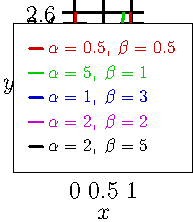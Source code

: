 import graph;
unitsize(1cm);

typedef real realfcn(real);

realfcn betaFunction(real alpha, real beta){
  return new real(real x){
    return gamma(alpha+beta)/(gamma(alpha)+gamma(beta))*x^(alpha-1)*(1-x)^(beta-1);
  };
};


real[][] ab=new real[][] {{0.5,0.5},{5,1},{1,3},{2,2},{2,5}};
pen[] p=new pen[] {0.8*red, 0.8*green, 0.8*blue, 0.8*magenta, black};

for (int i=0; i < 5; ++i) {
  draw(graph(betaFunction(ab[i][0],ab[i][1]),1e-5,1-1e-5), bp+p[i],
       legend="$\alpha="+(string)ab[i][0]+",\;\beta="+(string)ab[i][1]+"$");
}

xlimits(0,1,Crop);
ylimits(0,2.6,Crop);

xaxis("$x$",BottomTop,linewidth(bp),Ticks);
yaxis("$y$",LeftRight,linewidth(bp),Ticks(Step=0.2));

attach(scale(0.75)*legend(linelength=3mm),point(N),5S,UnFill);